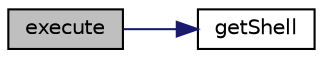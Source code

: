 digraph "execute"
{
  edge [fontname="Helvetica",fontsize="10",labelfontname="Helvetica",labelfontsize="10"];
  node [fontname="Helvetica",fontsize="10",shape=record];
  rankdir="LR";
  Node1 [label="execute",height=0.2,width=0.4,color="black", fillcolor="grey75", style="filled" fontcolor="black"];
  Node1 -> Node2 [color="midnightblue",fontsize="10",style="solid",fontname="Helvetica"];
  Node2 [label="getShell",height=0.2,width=0.4,color="black", fillcolor="white", style="filled",URL="$class_shell_test_case.html#a2ce03a964d7ee21e925aad1e532705e0"];
}
